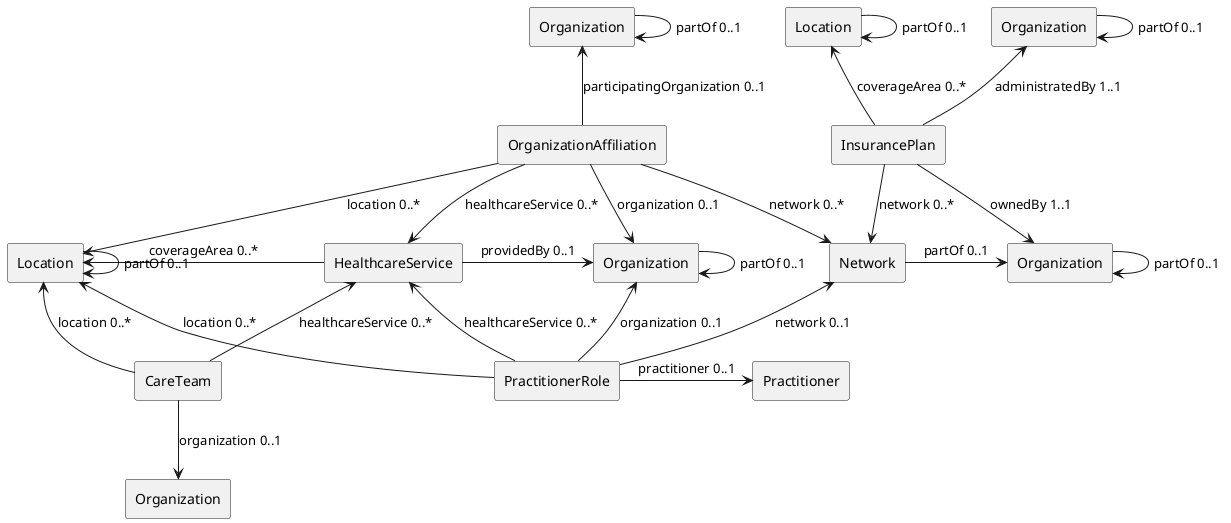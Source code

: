 @startuml

agent OrganizationAffiliation as orgAff
agent Organization as orgIns1
agent Organization as orgIns2
agent Organization as orgOrgAff
agent Organization as orgOrgPrac
agent Location as locIns 
agent Location as locOrgPrac  
agent Network as network
agent HealthcareService as service
agent InsurancePlan as insurance
agent PractitionerRole as pracRole
agent Practitioner as practitioner
agent CareTeam as careTeam
agent Organization as careTeamOrg

pracRole -up-> network: "network 0..1"
pracRole -up-> orgOrgPrac: "organization 0..1"
pracRole -up-> service: "healthcareService 0..*"
service -right->orgOrgPrac: "providedBy 0..1"
service -left->locOrgPrac: "coverageArea 0..*"
pracRole -up-> locOrgPrac: "location 0..*"
orgAff -down-> network: "network 0..*"
orgAff -down-> orgOrgPrac: "organization 0..1"
orgAff -down-> service: "healthcareService 0..*"
orgAff -down-> locOrgPrac: "location 0..*"


orgAff -up-> orgOrgAff: "participatingOrganization 0..1"
insurance -down-> network: "network 0..*"
insurance -up-> locIns: "coverageArea 0..*"
insurance -up-> orgIns2: "administratedBy 1..1"
insurance -down-> orgIns1: "ownedBy 1..1"
network -right-> orgIns1: "partOf 0..1"

pracRole -right-> practitioner: "practitioner 0..1"

locOrgPrac -right-> locOrgPrac : "partOf 0..1"
locIns -right-> locIns : "partOf 0..1"
orgOrgPrac -right-> orgOrgPrac : "partOf 0..1"
orgIns1 -right-> orgIns1 : "partOf 0..1"
orgIns2 -right-> orgIns2 : "partOf 0..1"
orgOrgAff -right-> orgOrgAff : "partOf 0..1"

careTeam -up-> locOrgPrac: "location 0..*"
careTeam -up-> service: "healthcareService 0..*"
careTeam -down-> careTeamOrg : "organization 0..1"







@enduml